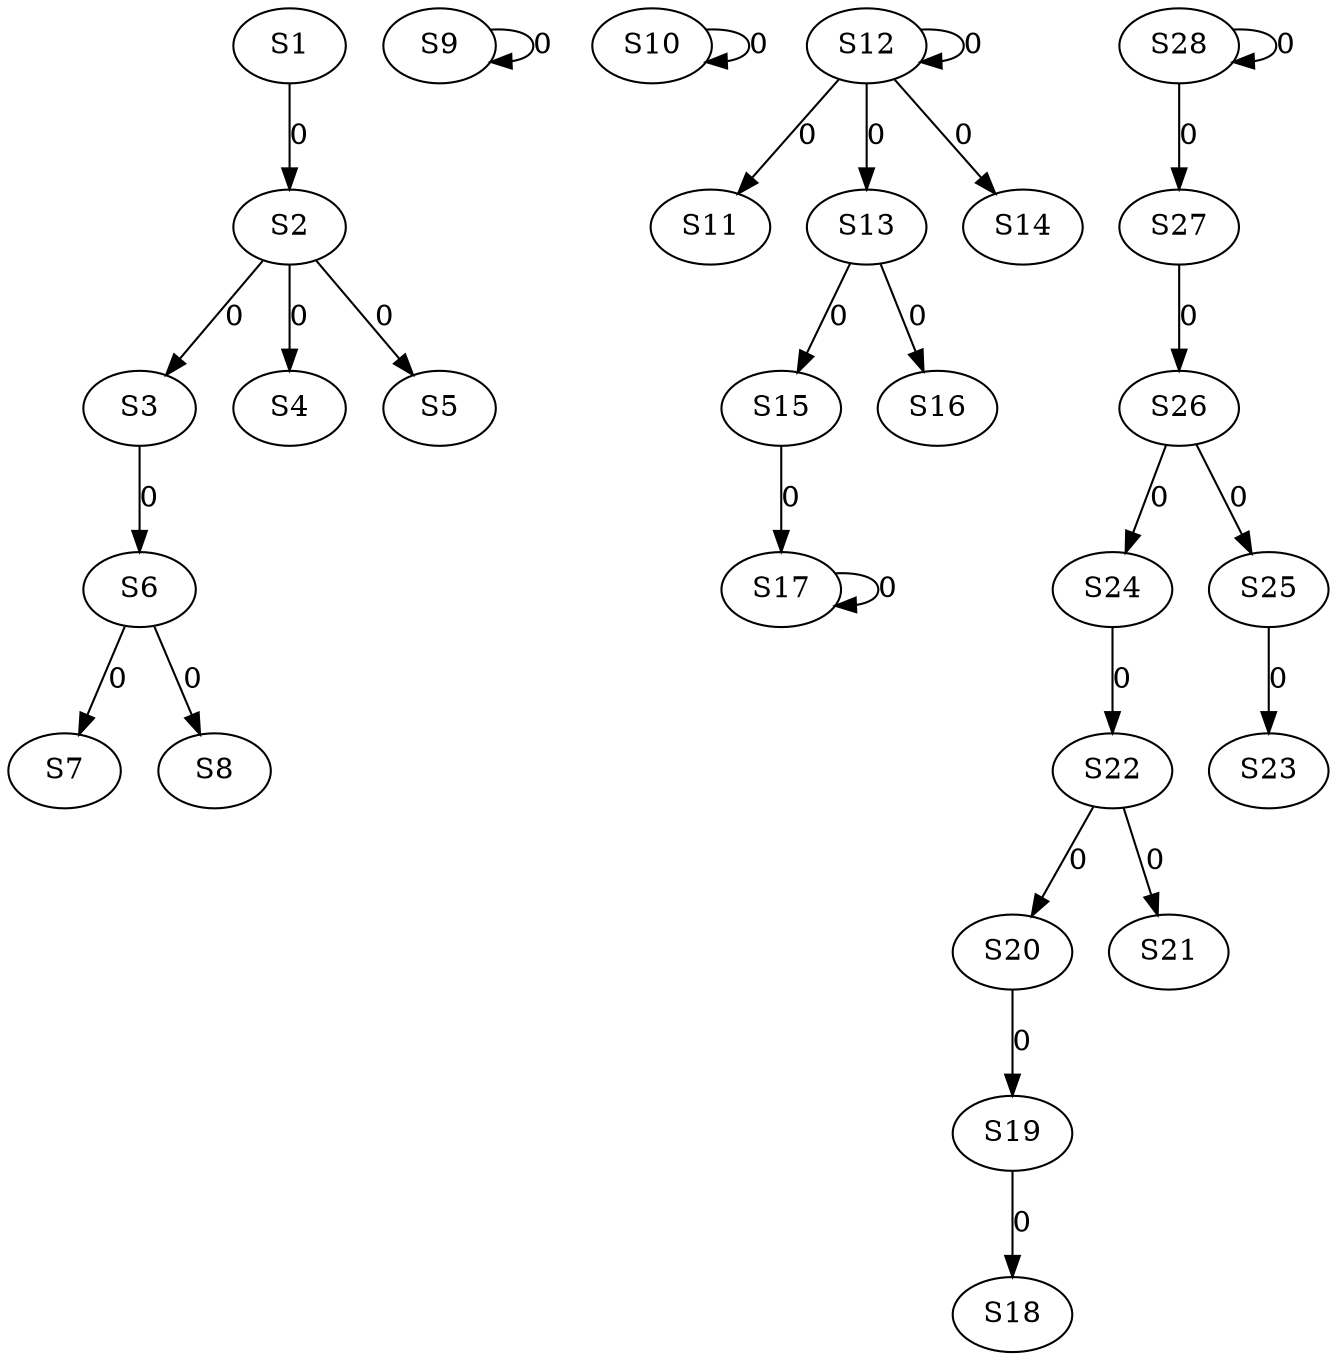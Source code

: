 strict digraph {
	S1 -> S2 [ label = 0 ];
	S2 -> S3 [ label = 0 ];
	S2 -> S4 [ label = 0 ];
	S2 -> S5 [ label = 0 ];
	S3 -> S6 [ label = 0 ];
	S6 -> S7 [ label = 0 ];
	S6 -> S8 [ label = 0 ];
	S9 -> S9 [ label = 0 ];
	S10 -> S10 [ label = 0 ];
	S12 -> S11 [ label = 0 ];
	S12 -> S12 [ label = 0 ];
	S12 -> S13 [ label = 0 ];
	S12 -> S14 [ label = 0 ];
	S13 -> S15 [ label = 0 ];
	S13 -> S16 [ label = 0 ];
	S17 -> S17 [ label = 0 ];
	S19 -> S18 [ label = 0 ];
	S20 -> S19 [ label = 0 ];
	S22 -> S20 [ label = 0 ];
	S22 -> S21 [ label = 0 ];
	S24 -> S22 [ label = 0 ];
	S25 -> S23 [ label = 0 ];
	S26 -> S24 [ label = 0 ];
	S26 -> S25 [ label = 0 ];
	S27 -> S26 [ label = 0 ];
	S28 -> S27 [ label = 0 ];
	S28 -> S28 [ label = 0 ];
	S15 -> S17 [ label = 0 ];
}